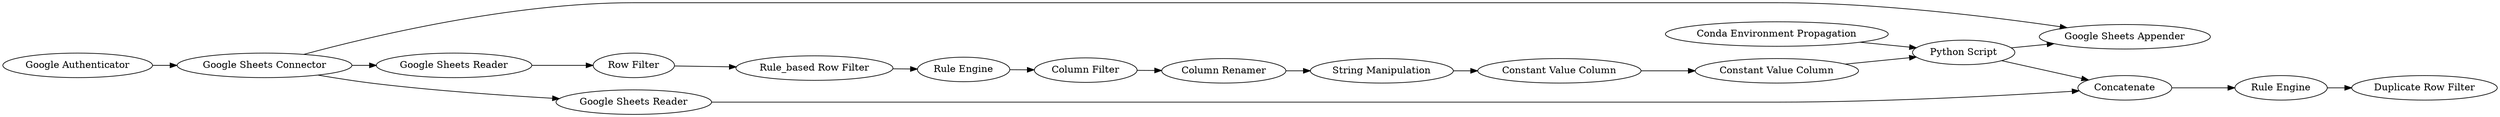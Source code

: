 digraph {
	11 [label="Python Script"]
	13 [label="Conda Environment Propagation"]
	16 [label="Constant Value Column"]
	21 [label="Constant Value Column"]
	883 [label="Google Sheets Reader"]
	884 [label="Google Authenticator"]
	885 [label="Google Sheets Connector"]
	886 [label="Rule_based Row Filter"]
	887 [label="Rule Engine"]
	888 [label="Column Filter"]
	889 [label="Column Renamer"]
	890 [label="String Manipulation"]
	891 [label="Google Sheets Appender"]
	897 [label="Row Filter"]
	898 [label="Google Sheets Reader"]
	899 [label=Concatenate]
	900 [label="Duplicate Row Filter"]
	905 [label="Rule Engine"]
	11 -> 899
	11 -> 891
	13 -> 11
	16 -> 21
	21 -> 11
	883 -> 897
	884 -> 885
	885 -> 883
	885 -> 891
	885 -> 898
	886 -> 887
	887 -> 888
	888 -> 889
	889 -> 890
	890 -> 16
	897 -> 886
	898 -> 899
	899 -> 905
	905 -> 900
	rankdir=LR
}

